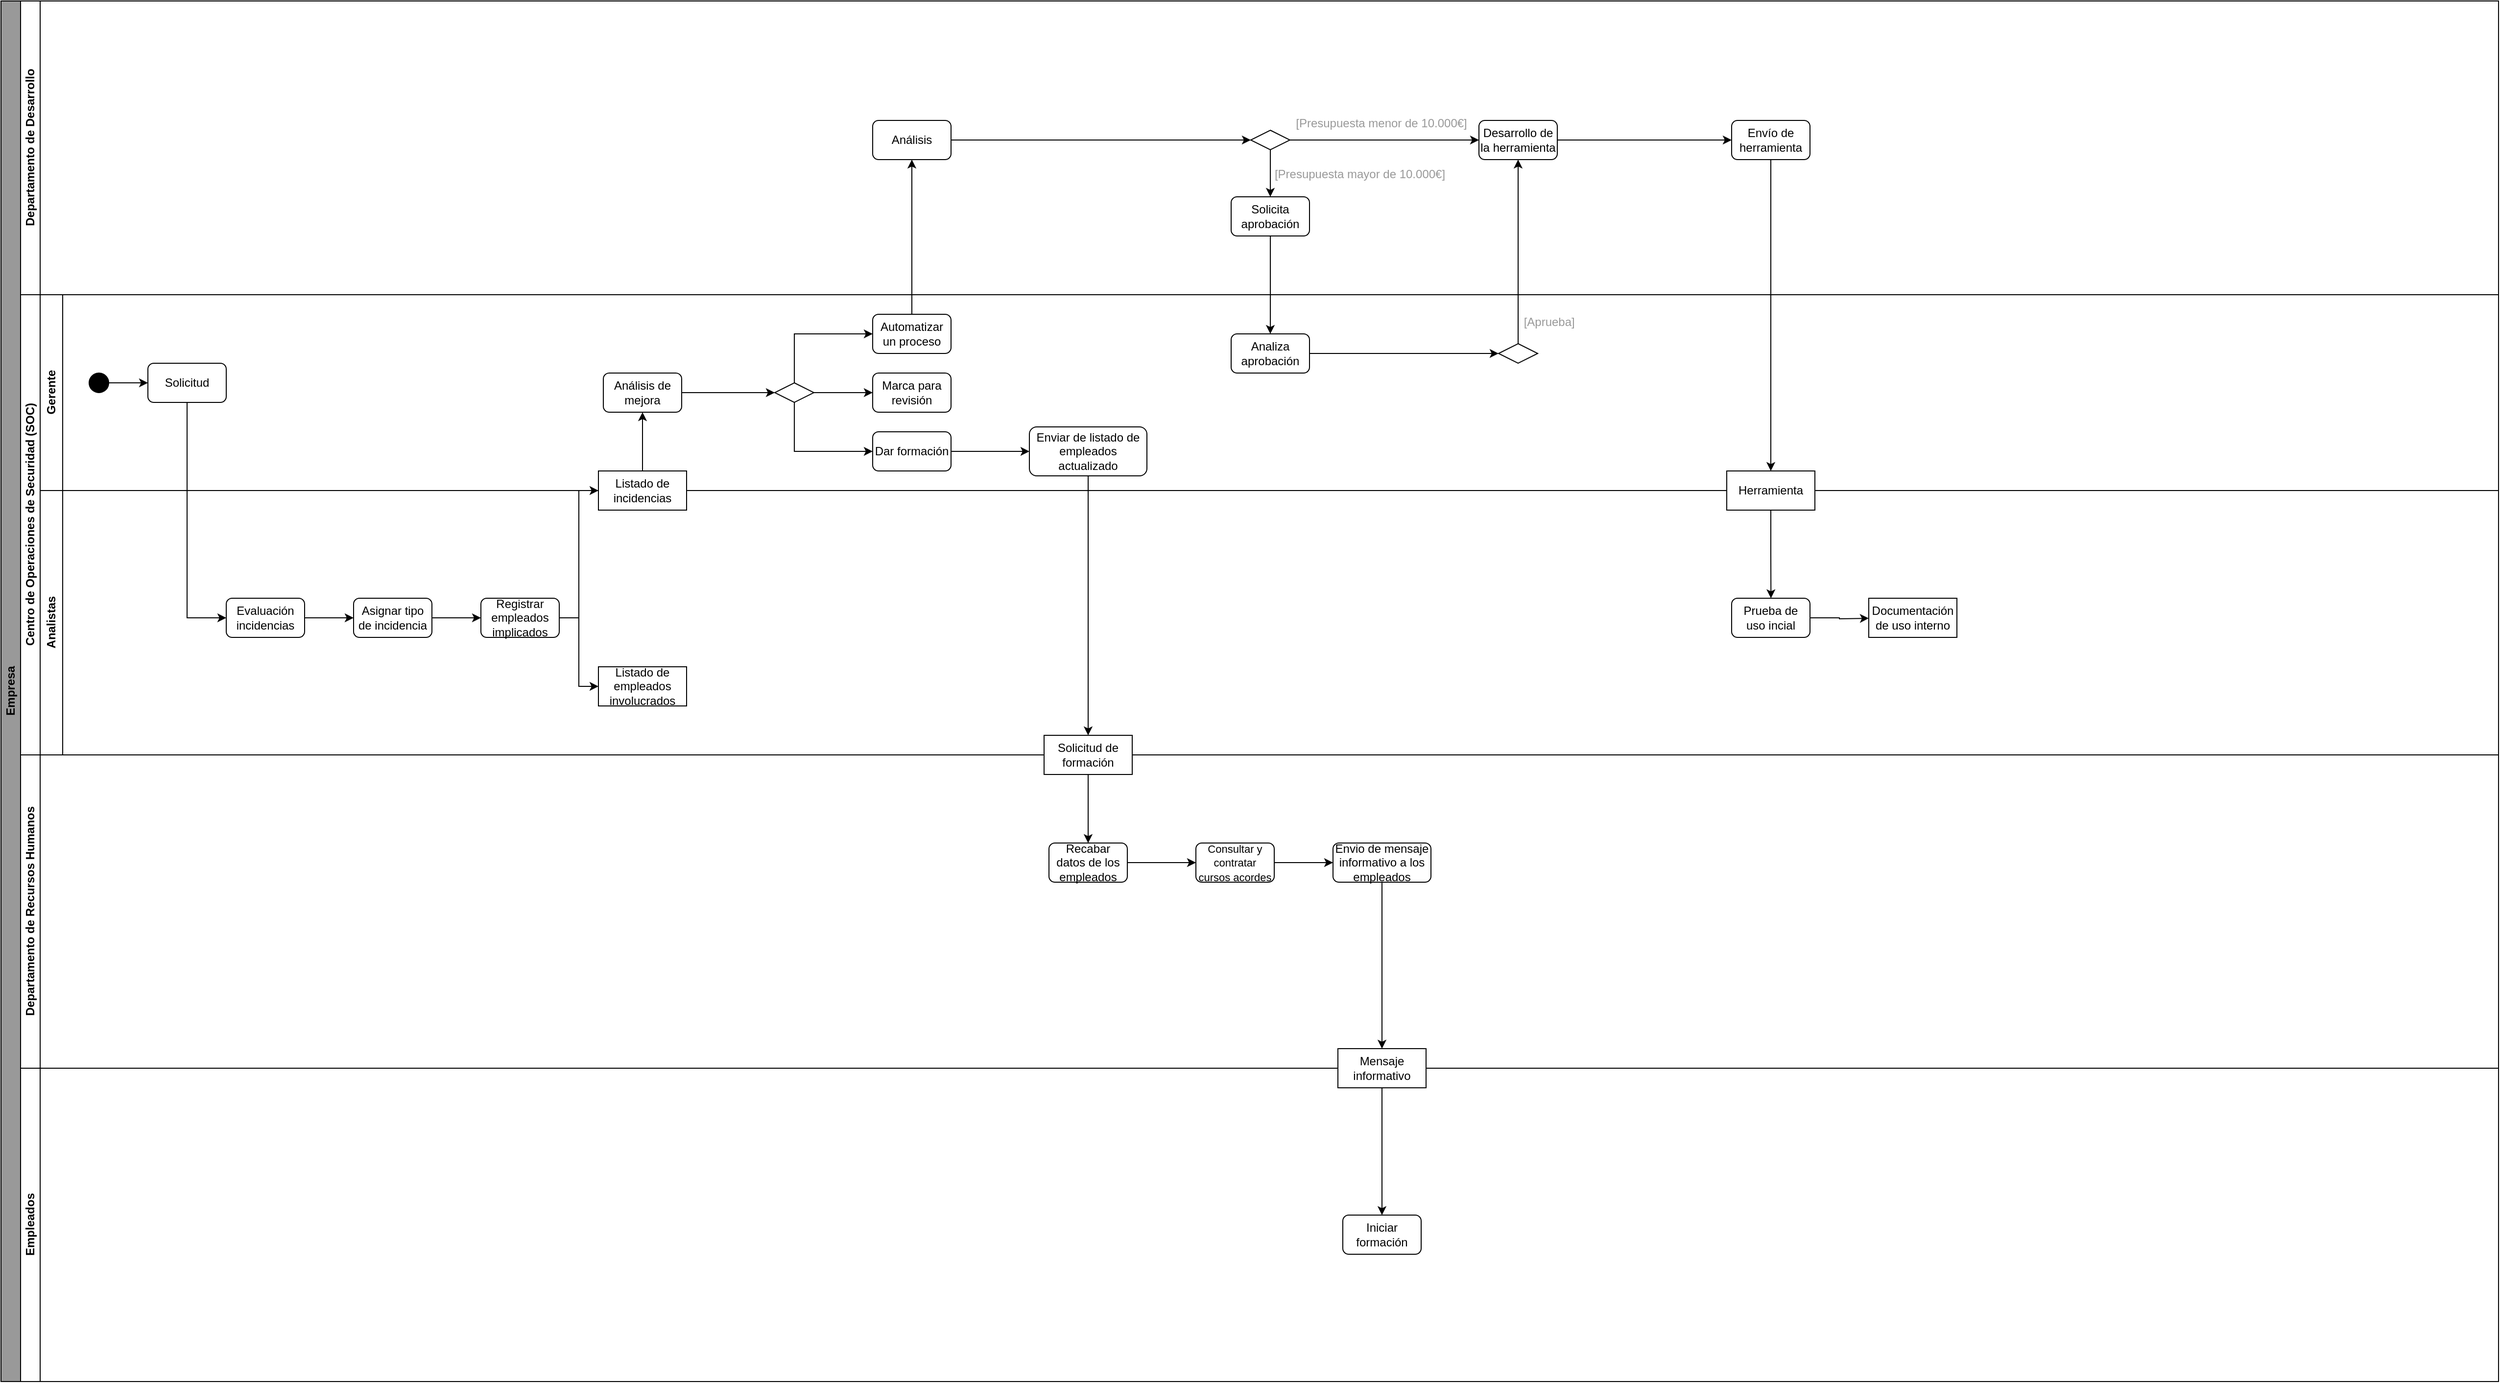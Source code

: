 <mxfile version="26.0.14">
  <diagram name="Página-1" id="V2Iqiuu2jefeKsIMrNsC">
    <mxGraphModel dx="1737" dy="-460" grid="1" gridSize="10" guides="1" tooltips="1" connect="1" arrows="1" fold="1" page="1" pageScale="1" pageWidth="850" pageHeight="1100" math="0" shadow="0">
      <root>
        <mxCell id="0" />
        <mxCell id="1" parent="0" />
        <mxCell id="dwZYhb1xAHtTYDDChcLW-22" value="Empresa" style="swimlane;childLayout=stackLayout;resizeParent=1;resizeParentMax=0;horizontal=0;startSize=20;horizontalStack=0;html=1;glass=0;fillColor=light-dark(#999999,var(--ge-dark-color, #121212));" parent="1" vertex="1">
          <mxGeometry x="483" y="2710" width="2550" height="1410" as="geometry" />
        </mxCell>
        <mxCell id="dwZYhb1xAHtTYDDChcLW-23" value="Departamento de Desarrollo" style="swimlane;startSize=20;horizontal=0;html=1;" parent="dwZYhb1xAHtTYDDChcLW-22" vertex="1">
          <mxGeometry x="20" width="2530" height="300" as="geometry" />
        </mxCell>
        <mxCell id="Ye0qZoPVvqmFJT9ewQcx-2" value="Análisis" style="rounded=1;whiteSpace=wrap;html=1;" vertex="1" parent="dwZYhb1xAHtTYDDChcLW-23">
          <mxGeometry x="870" y="122" width="80" height="40" as="geometry" />
        </mxCell>
        <mxCell id="Ye0qZoPVvqmFJT9ewQcx-38" style="edgeStyle=orthogonalEdgeStyle;rounded=0;orthogonalLoop=1;jettySize=auto;html=1;exitX=1;exitY=0.5;exitDx=0;exitDy=0;" edge="1" parent="dwZYhb1xAHtTYDDChcLW-23" source="Ye0qZoPVvqmFJT9ewQcx-12">
          <mxGeometry relative="1" as="geometry">
            <mxPoint x="1747" y="142" as="targetPoint" />
          </mxGeometry>
        </mxCell>
        <mxCell id="Ye0qZoPVvqmFJT9ewQcx-12" value="Desarrollo de la herramienta" style="rounded=1;whiteSpace=wrap;html=1;" vertex="1" parent="dwZYhb1xAHtTYDDChcLW-23">
          <mxGeometry x="1489" y="122" width="80" height="40" as="geometry" />
        </mxCell>
        <mxCell id="Ye0qZoPVvqmFJT9ewQcx-13" value="&lt;font style=&quot;color: rgb(153, 153, 153);&quot;&gt;[Presupuesta menor de 10.000€]&lt;/font&gt;" style="text;html=1;align=center;verticalAlign=middle;resizable=0;points=[];autosize=1;strokeColor=none;fillColor=none;" vertex="1" parent="dwZYhb1xAHtTYDDChcLW-23">
          <mxGeometry x="1289" y="110" width="200" height="30" as="geometry" />
        </mxCell>
        <mxCell id="Ye0qZoPVvqmFJT9ewQcx-14" value="&lt;font style=&quot;color: rgb(153, 153, 153);&quot;&gt;[Presupuesta mayor de 10.000€]&lt;/font&gt;" style="text;html=1;align=center;verticalAlign=middle;resizable=0;points=[];autosize=1;strokeColor=none;fillColor=none;" vertex="1" parent="dwZYhb1xAHtTYDDChcLW-23">
          <mxGeometry x="1267" y="162" width="200" height="30" as="geometry" />
        </mxCell>
        <mxCell id="Ye0qZoPVvqmFJT9ewQcx-10" value="Solicita aprobación" style="rounded=1;whiteSpace=wrap;html=1;" vertex="1" parent="dwZYhb1xAHtTYDDChcLW-23">
          <mxGeometry x="1236" y="200" width="80" height="40" as="geometry" />
        </mxCell>
        <mxCell id="Ye0qZoPVvqmFJT9ewQcx-39" value="Envío de herramienta" style="rounded=1;whiteSpace=wrap;html=1;" vertex="1" parent="dwZYhb1xAHtTYDDChcLW-23">
          <mxGeometry x="1747" y="122" width="80" height="40" as="geometry" />
        </mxCell>
        <mxCell id="dwZYhb1xAHtTYDDChcLW-24" value="Centro de Operaciones de Securidad (SOC)" style="swimlane;startSize=20;horizontal=0;html=1;glass=0;" parent="dwZYhb1xAHtTYDDChcLW-22" vertex="1">
          <mxGeometry x="20" y="300" width="2530" height="470" as="geometry" />
        </mxCell>
        <mxCell id="B5OsoqnMkMhix60cj1UZ-86" value="Analistas" style="swimlane;horizontal=0;whiteSpace=wrap;html=1;" parent="dwZYhb1xAHtTYDDChcLW-24" vertex="1">
          <mxGeometry x="20" y="200" width="2510" height="270" as="geometry" />
        </mxCell>
        <mxCell id="o_Q9sKbWr-3OxkOPMP5L-8" style="edgeStyle=orthogonalEdgeStyle;rounded=0;orthogonalLoop=1;jettySize=auto;html=1;exitX=1;exitY=0.5;exitDx=0;exitDy=0;entryX=0;entryY=0.5;entryDx=0;entryDy=0;" parent="B5OsoqnMkMhix60cj1UZ-86" source="dwZYhb1xAHtTYDDChcLW-29" target="o_Q9sKbWr-3OxkOPMP5L-4" edge="1">
          <mxGeometry relative="1" as="geometry" />
        </mxCell>
        <mxCell id="dwZYhb1xAHtTYDDChcLW-29" value="Evaluación incidencias" style="rounded=1;whiteSpace=wrap;html=1;" parent="B5OsoqnMkMhix60cj1UZ-86" vertex="1">
          <mxGeometry x="190" y="110" width="80" height="40" as="geometry" />
        </mxCell>
        <mxCell id="o_Q9sKbWr-3OxkOPMP5L-13" style="edgeStyle=orthogonalEdgeStyle;rounded=0;orthogonalLoop=1;jettySize=auto;html=1;exitX=1;exitY=0.5;exitDx=0;exitDy=0;entryX=0;entryY=0.5;entryDx=0;entryDy=0;" parent="B5OsoqnMkMhix60cj1UZ-86" source="o_Q9sKbWr-3OxkOPMP5L-5" target="dwZYhb1xAHtTYDDChcLW-32" edge="1">
          <mxGeometry relative="1" as="geometry" />
        </mxCell>
        <mxCell id="o_Q9sKbWr-3OxkOPMP5L-5" value="Registrar empleados implicados" style="rounded=1;whiteSpace=wrap;html=1;" parent="B5OsoqnMkMhix60cj1UZ-86" vertex="1">
          <mxGeometry x="450" y="110" width="80" height="40" as="geometry" />
        </mxCell>
        <mxCell id="o_Q9sKbWr-3OxkOPMP5L-9" style="edgeStyle=orthogonalEdgeStyle;rounded=0;orthogonalLoop=1;jettySize=auto;html=1;exitX=1;exitY=0.5;exitDx=0;exitDy=0;entryX=0;entryY=0.5;entryDx=0;entryDy=0;" parent="B5OsoqnMkMhix60cj1UZ-86" source="o_Q9sKbWr-3OxkOPMP5L-4" target="o_Q9sKbWr-3OxkOPMP5L-5" edge="1">
          <mxGeometry relative="1" as="geometry" />
        </mxCell>
        <mxCell id="o_Q9sKbWr-3OxkOPMP5L-4" value="Asignar tipo de incidencia" style="rounded=1;whiteSpace=wrap;html=1;" parent="B5OsoqnMkMhix60cj1UZ-86" vertex="1">
          <mxGeometry x="320" y="110" width="80" height="40" as="geometry" />
        </mxCell>
        <mxCell id="dwZYhb1xAHtTYDDChcLW-32" value="Listado de empleados involucrados" style="rounded=0;whiteSpace=wrap;html=1;" parent="B5OsoqnMkMhix60cj1UZ-86" vertex="1">
          <mxGeometry x="570" y="180" width="90" height="40" as="geometry" />
        </mxCell>
        <mxCell id="dwZYhb1xAHtTYDDChcLW-47" value="Solicitud de formación" style="rounded=0;whiteSpace=wrap;html=1;" parent="B5OsoqnMkMhix60cj1UZ-86" vertex="1">
          <mxGeometry x="1025" y="250" width="90" height="40" as="geometry" />
        </mxCell>
        <mxCell id="Ye0qZoPVvqmFJT9ewQcx-43" value="Listado de incidencias" style="rounded=0;whiteSpace=wrap;html=1;" vertex="1" parent="B5OsoqnMkMhix60cj1UZ-86">
          <mxGeometry x="1722" y="-20" width="90" height="40" as="geometry" />
        </mxCell>
        <mxCell id="Ye0qZoPVvqmFJT9ewQcx-44" value="Listado de incidencias" style="rounded=0;whiteSpace=wrap;html=1;" vertex="1" parent="B5OsoqnMkMhix60cj1UZ-86">
          <mxGeometry x="1722" y="-20" width="90" height="40" as="geometry" />
        </mxCell>
        <mxCell id="Ye0qZoPVvqmFJT9ewQcx-58" style="edgeStyle=orthogonalEdgeStyle;rounded=0;orthogonalLoop=1;jettySize=auto;html=1;exitX=1;exitY=0.5;exitDx=0;exitDy=0;" edge="1" parent="B5OsoqnMkMhix60cj1UZ-86" source="Ye0qZoPVvqmFJT9ewQcx-57">
          <mxGeometry relative="1" as="geometry">
            <mxPoint x="1867" y="130.455" as="targetPoint" />
          </mxGeometry>
        </mxCell>
        <mxCell id="Ye0qZoPVvqmFJT9ewQcx-57" value="Prueba de uso incial" style="rounded=1;whiteSpace=wrap;html=1;" vertex="1" parent="B5OsoqnMkMhix60cj1UZ-86">
          <mxGeometry x="1727" y="110" width="80" height="40" as="geometry" />
        </mxCell>
        <mxCell id="Ye0qZoPVvqmFJT9ewQcx-59" value="Documentación de uso interno" style="rounded=0;whiteSpace=wrap;html=1;" vertex="1" parent="B5OsoqnMkMhix60cj1UZ-86">
          <mxGeometry x="1867" y="110" width="90" height="40" as="geometry" />
        </mxCell>
        <mxCell id="o_Q9sKbWr-3OxkOPMP5L-3" style="edgeStyle=orthogonalEdgeStyle;rounded=0;orthogonalLoop=1;jettySize=auto;html=1;exitX=0.5;exitY=1;exitDx=0;exitDy=0;entryX=0;entryY=0.5;entryDx=0;entryDy=0;" parent="dwZYhb1xAHtTYDDChcLW-24" source="o_Q9sKbWr-3OxkOPMP5L-1" target="dwZYhb1xAHtTYDDChcLW-29" edge="1">
          <mxGeometry relative="1" as="geometry" />
        </mxCell>
        <mxCell id="o_Q9sKbWr-3OxkOPMP5L-12" style="edgeStyle=orthogonalEdgeStyle;rounded=0;orthogonalLoop=1;jettySize=auto;html=1;exitX=1;exitY=0.5;exitDx=0;exitDy=0;entryX=0;entryY=0.5;entryDx=0;entryDy=0;" parent="dwZYhb1xAHtTYDDChcLW-24" source="o_Q9sKbWr-3OxkOPMP5L-5" target="dwZYhb1xAHtTYDDChcLW-31" edge="1">
          <mxGeometry relative="1" as="geometry" />
        </mxCell>
        <mxCell id="B5OsoqnMkMhix60cj1UZ-84" value="Gerente" style="swimlane;horizontal=0;whiteSpace=wrap;html=1;startSize=23;" parent="dwZYhb1xAHtTYDDChcLW-24" vertex="1">
          <mxGeometry x="20" width="2510" height="200" as="geometry" />
        </mxCell>
        <mxCell id="o_Q9sKbWr-3OxkOPMP5L-2" style="edgeStyle=orthogonalEdgeStyle;rounded=0;orthogonalLoop=1;jettySize=auto;html=1;exitX=1;exitY=0.5;exitDx=0;exitDy=0;entryX=0;entryY=0.5;entryDx=0;entryDy=0;" parent="B5OsoqnMkMhix60cj1UZ-84" source="dwZYhb1xAHtTYDDChcLW-26" target="o_Q9sKbWr-3OxkOPMP5L-1" edge="1">
          <mxGeometry relative="1" as="geometry" />
        </mxCell>
        <mxCell id="dwZYhb1xAHtTYDDChcLW-26" value="" style="ellipse;fillColor=strokeColor;html=1;" parent="B5OsoqnMkMhix60cj1UZ-84" vertex="1">
          <mxGeometry x="50" y="80" width="20" height="20" as="geometry" />
        </mxCell>
        <mxCell id="o_Q9sKbWr-3OxkOPMP5L-1" value="Solicitud" style="rounded=1;whiteSpace=wrap;html=1;" parent="B5OsoqnMkMhix60cj1UZ-84" vertex="1">
          <mxGeometry x="110" y="70" width="80" height="40" as="geometry" />
        </mxCell>
        <mxCell id="o_Q9sKbWr-3OxkOPMP5L-21" style="edgeStyle=orthogonalEdgeStyle;rounded=0;orthogonalLoop=1;jettySize=auto;html=1;exitX=1;exitY=0.5;exitDx=0;exitDy=0;entryX=0;entryY=0.5;entryDx=0;entryDy=0;" parent="B5OsoqnMkMhix60cj1UZ-84" source="dwZYhb1xAHtTYDDChcLW-33" target="dwZYhb1xAHtTYDDChcLW-36" edge="1">
          <mxGeometry relative="1" as="geometry" />
        </mxCell>
        <mxCell id="dwZYhb1xAHtTYDDChcLW-33" value="Análisis de mejora&lt;span style=&quot;color: rgba(0, 0, 0, 0); font-family: monospace; font-size: 0px; text-align: start; text-wrap-mode: nowrap;&quot;&gt;%3CmxGraphModel%3E%3Croot%3E%3CmxCell%20id%3D%220%22%2F%3E%3CmxCell%20id%3D%221%22%20parent%3D%220%22%2F%3E%3CmxCell%20id%3D%222%22%20value%3D%22evaluaci%C3%B3n%20incidencias%22%20style%3D%22rounded%3D1%3BwhiteSpace%3Dwrap%3Bhtml%3D1%3B%22%20vertex%3D%221%22%20parent%3D%221%22%3E%3CmxGeometry%20x%3D%22530%22%20y%3D%223270%22%20width%3D%2280%22%20height%3D%2240%22%20as%3D%22geometry%22%2F%3E%3C%2FmxCell%3E%3C%2Froot%3E%3C%2FmxGraphModel%3E&lt;/span&gt;" style="rounded=1;whiteSpace=wrap;html=1;" parent="B5OsoqnMkMhix60cj1UZ-84" vertex="1">
          <mxGeometry x="575" y="80" width="80" height="40" as="geometry" />
        </mxCell>
        <mxCell id="o_Q9sKbWr-3OxkOPMP5L-22" style="edgeStyle=orthogonalEdgeStyle;rounded=0;orthogonalLoop=1;jettySize=auto;html=1;exitX=1;exitY=0.5;exitDx=0;exitDy=0;entryX=0;entryY=0.5;entryDx=0;entryDy=0;" parent="B5OsoqnMkMhix60cj1UZ-84" source="dwZYhb1xAHtTYDDChcLW-36" target="o_Q9sKbWr-3OxkOPMP5L-20" edge="1">
          <mxGeometry relative="1" as="geometry" />
        </mxCell>
        <mxCell id="o_Q9sKbWr-3OxkOPMP5L-23" style="edgeStyle=orthogonalEdgeStyle;rounded=0;orthogonalLoop=1;jettySize=auto;html=1;exitX=0.5;exitY=0;exitDx=0;exitDy=0;entryX=0;entryY=0.5;entryDx=0;entryDy=0;" parent="B5OsoqnMkMhix60cj1UZ-84" source="dwZYhb1xAHtTYDDChcLW-36" target="o_Q9sKbWr-3OxkOPMP5L-19" edge="1">
          <mxGeometry relative="1" as="geometry" />
        </mxCell>
        <mxCell id="o_Q9sKbWr-3OxkOPMP5L-24" style="edgeStyle=orthogonalEdgeStyle;rounded=0;orthogonalLoop=1;jettySize=auto;html=1;exitX=0.5;exitY=1;exitDx=0;exitDy=0;entryX=0;entryY=0.5;entryDx=0;entryDy=0;" parent="B5OsoqnMkMhix60cj1UZ-84" source="dwZYhb1xAHtTYDDChcLW-36" target="o_Q9sKbWr-3OxkOPMP5L-18" edge="1">
          <mxGeometry relative="1" as="geometry" />
        </mxCell>
        <mxCell id="dwZYhb1xAHtTYDDChcLW-36" value="" style="rhombus;whiteSpace=wrap;html=1;" parent="B5OsoqnMkMhix60cj1UZ-84" vertex="1">
          <mxGeometry x="750" y="90" width="40" height="20" as="geometry" />
        </mxCell>
        <mxCell id="o_Q9sKbWr-3OxkOPMP5L-14" style="edgeStyle=orthogonalEdgeStyle;rounded=0;orthogonalLoop=1;jettySize=auto;html=1;exitX=0.5;exitY=0;exitDx=0;exitDy=0;entryX=0.5;entryY=1;entryDx=0;entryDy=0;" parent="B5OsoqnMkMhix60cj1UZ-84" source="dwZYhb1xAHtTYDDChcLW-31" target="dwZYhb1xAHtTYDDChcLW-33" edge="1">
          <mxGeometry relative="1" as="geometry" />
        </mxCell>
        <mxCell id="dwZYhb1xAHtTYDDChcLW-31" value="Listado de incidencias" style="rounded=0;whiteSpace=wrap;html=1;" parent="B5OsoqnMkMhix60cj1UZ-84" vertex="1">
          <mxGeometry x="570" y="180" width="90" height="40" as="geometry" />
        </mxCell>
        <mxCell id="o_Q9sKbWr-3OxkOPMP5L-20" value="Marca para revisión" style="rounded=1;whiteSpace=wrap;html=1;" parent="B5OsoqnMkMhix60cj1UZ-84" vertex="1">
          <mxGeometry x="850" y="80" width="80" height="40" as="geometry" />
        </mxCell>
        <mxCell id="o_Q9sKbWr-3OxkOPMP5L-19" value="Automatizar un proceso" style="rounded=1;whiteSpace=wrap;html=1;" parent="B5OsoqnMkMhix60cj1UZ-84" vertex="1">
          <mxGeometry x="850" y="20" width="80" height="40" as="geometry" />
        </mxCell>
        <mxCell id="o_Q9sKbWr-3OxkOPMP5L-25" style="edgeStyle=orthogonalEdgeStyle;rounded=0;orthogonalLoop=1;jettySize=auto;html=1;exitX=1;exitY=0.5;exitDx=0;exitDy=0;entryX=0;entryY=0.5;entryDx=0;entryDy=0;" parent="B5OsoqnMkMhix60cj1UZ-84" source="o_Q9sKbWr-3OxkOPMP5L-18" target="dwZYhb1xAHtTYDDChcLW-51" edge="1">
          <mxGeometry relative="1" as="geometry" />
        </mxCell>
        <mxCell id="o_Q9sKbWr-3OxkOPMP5L-18" value="Dar formación" style="rounded=1;whiteSpace=wrap;html=1;" parent="B5OsoqnMkMhix60cj1UZ-84" vertex="1">
          <mxGeometry x="850" y="140" width="80" height="40" as="geometry" />
        </mxCell>
        <mxCell id="dwZYhb1xAHtTYDDChcLW-51" value="Enviar de listado de empleados actualizado" style="rounded=1;whiteSpace=wrap;html=1;" parent="B5OsoqnMkMhix60cj1UZ-84" vertex="1">
          <mxGeometry x="1010" y="135" width="120" height="50" as="geometry" />
        </mxCell>
        <mxCell id="Ye0qZoPVvqmFJT9ewQcx-37" value="&lt;font style=&quot;color: rgb(153, 153, 153);&quot;&gt;[Aprueba]&amp;nbsp;&lt;/font&gt;" style="text;html=1;align=center;verticalAlign=middle;resizable=0;points=[];autosize=1;strokeColor=none;fillColor=none;" vertex="1" parent="B5OsoqnMkMhix60cj1UZ-84">
          <mxGeometry x="1502" y="13" width="80" height="30" as="geometry" />
        </mxCell>
        <mxCell id="Ye0qZoPVvqmFJT9ewQcx-20" value="" style="rhombus;whiteSpace=wrap;html=1;" vertex="1" parent="B5OsoqnMkMhix60cj1UZ-84">
          <mxGeometry x="1489" y="50" width="40" height="20" as="geometry" />
        </mxCell>
        <mxCell id="Ye0qZoPVvqmFJT9ewQcx-54" style="edgeStyle=orthogonalEdgeStyle;rounded=0;orthogonalLoop=1;jettySize=auto;html=1;exitX=1;exitY=0.5;exitDx=0;exitDy=0;entryX=0;entryY=0.5;entryDx=0;entryDy=0;" edge="1" parent="B5OsoqnMkMhix60cj1UZ-84" source="Ye0qZoPVvqmFJT9ewQcx-50" target="Ye0qZoPVvqmFJT9ewQcx-20">
          <mxGeometry relative="1" as="geometry" />
        </mxCell>
        <mxCell id="Ye0qZoPVvqmFJT9ewQcx-50" value="Analiza aprobación" style="rounded=1;whiteSpace=wrap;html=1;" vertex="1" parent="B5OsoqnMkMhix60cj1UZ-84">
          <mxGeometry x="1216" y="40" width="80" height="40" as="geometry" />
        </mxCell>
        <mxCell id="o_Q9sKbWr-3OxkOPMP5L-27" style="edgeStyle=orthogonalEdgeStyle;rounded=0;orthogonalLoop=1;jettySize=auto;html=1;exitX=0.5;exitY=1;exitDx=0;exitDy=0;entryX=0.5;entryY=0;entryDx=0;entryDy=0;" parent="dwZYhb1xAHtTYDDChcLW-24" source="dwZYhb1xAHtTYDDChcLW-51" target="dwZYhb1xAHtTYDDChcLW-47" edge="1">
          <mxGeometry relative="1" as="geometry" />
        </mxCell>
        <mxCell id="dwZYhb1xAHtTYDDChcLW-34" value="Departamento de Recursos Humanos" style="swimlane;startSize=20;horizontal=0;html=1;" parent="dwZYhb1xAHtTYDDChcLW-22" vertex="1">
          <mxGeometry x="20" y="770" width="2530" height="320" as="geometry" />
        </mxCell>
        <mxCell id="o_Q9sKbWr-3OxkOPMP5L-31" style="edgeStyle=orthogonalEdgeStyle;rounded=0;orthogonalLoop=1;jettySize=auto;html=1;exitX=0.5;exitY=1;exitDx=0;exitDy=0;" parent="dwZYhb1xAHtTYDDChcLW-34" source="dwZYhb1xAHtTYDDChcLW-45" target="dwZYhb1xAHtTYDDChcLW-68" edge="1">
          <mxGeometry relative="1" as="geometry" />
        </mxCell>
        <mxCell id="dwZYhb1xAHtTYDDChcLW-45" value="Envio de mensaje informativo a los empleados" style="rounded=1;whiteSpace=wrap;html=1;" parent="dwZYhb1xAHtTYDDChcLW-34" vertex="1">
          <mxGeometry x="1340" y="90" width="100" height="40" as="geometry" />
        </mxCell>
        <mxCell id="o_Q9sKbWr-3OxkOPMP5L-30" style="edgeStyle=orthogonalEdgeStyle;rounded=0;orthogonalLoop=1;jettySize=auto;html=1;exitX=1;exitY=0.5;exitDx=0;exitDy=0;entryX=0;entryY=0.5;entryDx=0;entryDy=0;" parent="dwZYhb1xAHtTYDDChcLW-34" source="dwZYhb1xAHtTYDDChcLW-58" target="dwZYhb1xAHtTYDDChcLW-45" edge="1">
          <mxGeometry relative="1" as="geometry" />
        </mxCell>
        <mxCell id="dwZYhb1xAHtTYDDChcLW-58" value="&lt;font style=&quot;font-size: 11px;&quot;&gt;Consultar y contratar cursos acordes&lt;/font&gt;" style="rounded=1;whiteSpace=wrap;html=1;" parent="dwZYhb1xAHtTYDDChcLW-34" vertex="1">
          <mxGeometry x="1200" y="90" width="80" height="40" as="geometry" />
        </mxCell>
        <mxCell id="o_Q9sKbWr-3OxkOPMP5L-29" style="edgeStyle=orthogonalEdgeStyle;rounded=0;orthogonalLoop=1;jettySize=auto;html=1;exitX=1;exitY=0.5;exitDx=0;exitDy=0;entryX=0;entryY=0.5;entryDx=0;entryDy=0;" parent="dwZYhb1xAHtTYDDChcLW-34" source="dwZYhb1xAHtTYDDChcLW-44" target="dwZYhb1xAHtTYDDChcLW-58" edge="1">
          <mxGeometry relative="1" as="geometry" />
        </mxCell>
        <mxCell id="dwZYhb1xAHtTYDDChcLW-44" value="Recabar datos de los empleados" style="rounded=1;whiteSpace=wrap;html=1;" parent="dwZYhb1xAHtTYDDChcLW-34" vertex="1">
          <mxGeometry x="1050" y="90" width="80" height="40" as="geometry" />
        </mxCell>
        <mxCell id="dwZYhb1xAHtTYDDChcLW-71" value="Iniciar formación" style="rounded=1;whiteSpace=wrap;html=1;" parent="dwZYhb1xAHtTYDDChcLW-34" vertex="1">
          <mxGeometry x="1350" y="470" width="80" height="40" as="geometry" />
        </mxCell>
        <mxCell id="dwZYhb1xAHtTYDDChcLW-72" style="edgeStyle=orthogonalEdgeStyle;rounded=0;orthogonalLoop=1;jettySize=auto;html=1;entryX=0.5;entryY=0;entryDx=0;entryDy=0;" parent="dwZYhb1xAHtTYDDChcLW-34" source="dwZYhb1xAHtTYDDChcLW-68" target="dwZYhb1xAHtTYDDChcLW-71" edge="1">
          <mxGeometry relative="1" as="geometry" />
        </mxCell>
        <mxCell id="o_Q9sKbWr-3OxkOPMP5L-32" value="Solicitud de formación" style="rounded=0;whiteSpace=wrap;html=1;" parent="dwZYhb1xAHtTYDDChcLW-34" vertex="1">
          <mxGeometry x="1045" y="-20" width="90" height="40" as="geometry" />
        </mxCell>
        <mxCell id="dwZYhb1xAHtTYDDChcLW-68" value="Mensaje informativo" style="rounded=0;whiteSpace=wrap;html=1;fontStyle=4" parent="dwZYhb1xAHtTYDDChcLW-34" vertex="1">
          <mxGeometry x="1345" y="300" width="90" height="40" as="geometry" />
        </mxCell>
        <mxCell id="dwZYhb1xAHtTYDDChcLW-61" value="Empleados" style="swimlane;startSize=20;horizontal=0;html=1;" parent="dwZYhb1xAHtTYDDChcLW-22" vertex="1">
          <mxGeometry x="20" y="1090" width="2530" height="320" as="geometry" />
        </mxCell>
        <mxCell id="o_Q9sKbWr-3OxkOPMP5L-35" value="Mensaje informativo" style="rounded=0;whiteSpace=wrap;html=1;" parent="dwZYhb1xAHtTYDDChcLW-61" vertex="1">
          <mxGeometry x="1345" y="-20" width="90" height="40" as="geometry" />
        </mxCell>
        <mxCell id="o_Q9sKbWr-3OxkOPMP5L-28" style="edgeStyle=orthogonalEdgeStyle;rounded=0;orthogonalLoop=1;jettySize=auto;html=1;exitX=0.5;exitY=1;exitDx=0;exitDy=0;entryX=0.5;entryY=0;entryDx=0;entryDy=0;" parent="dwZYhb1xAHtTYDDChcLW-22" source="dwZYhb1xAHtTYDDChcLW-47" target="dwZYhb1xAHtTYDDChcLW-44" edge="1">
          <mxGeometry relative="1" as="geometry" />
        </mxCell>
        <mxCell id="Ye0qZoPVvqmFJT9ewQcx-16" style="edgeStyle=orthogonalEdgeStyle;rounded=0;orthogonalLoop=1;jettySize=auto;html=1;exitX=0.5;exitY=0;exitDx=0;exitDy=0;entryX=0.5;entryY=1;entryDx=0;entryDy=0;" edge="1" parent="dwZYhb1xAHtTYDDChcLW-22" source="o_Q9sKbWr-3OxkOPMP5L-19" target="Ye0qZoPVvqmFJT9ewQcx-2">
          <mxGeometry relative="1" as="geometry" />
        </mxCell>
        <mxCell id="Ye0qZoPVvqmFJT9ewQcx-41" style="edgeStyle=orthogonalEdgeStyle;rounded=0;orthogonalLoop=1;jettySize=auto;html=1;exitX=0.5;exitY=1;exitDx=0;exitDy=0;entryX=0.5;entryY=0;entryDx=0;entryDy=0;" edge="1" parent="dwZYhb1xAHtTYDDChcLW-22" source="Ye0qZoPVvqmFJT9ewQcx-39" target="Ye0qZoPVvqmFJT9ewQcx-43">
          <mxGeometry relative="1" as="geometry">
            <mxPoint x="1807" y="279" as="targetPoint" />
          </mxGeometry>
        </mxCell>
        <mxCell id="Ye0qZoPVvqmFJT9ewQcx-51" style="edgeStyle=orthogonalEdgeStyle;rounded=0;orthogonalLoop=1;jettySize=auto;html=1;exitX=0.5;exitY=1;exitDx=0;exitDy=0;entryX=0.5;entryY=0;entryDx=0;entryDy=0;" edge="1" parent="dwZYhb1xAHtTYDDChcLW-22" source="Ye0qZoPVvqmFJT9ewQcx-10" target="Ye0qZoPVvqmFJT9ewQcx-50">
          <mxGeometry relative="1" as="geometry" />
        </mxCell>
        <mxCell id="Ye0qZoPVvqmFJT9ewQcx-52" style="edgeStyle=orthogonalEdgeStyle;rounded=0;orthogonalLoop=1;jettySize=auto;html=1;exitX=0.5;exitY=0;exitDx=0;exitDy=0;entryX=0.5;entryY=1;entryDx=0;entryDy=0;" edge="1" parent="dwZYhb1xAHtTYDDChcLW-22" source="Ye0qZoPVvqmFJT9ewQcx-20" target="Ye0qZoPVvqmFJT9ewQcx-12">
          <mxGeometry relative="1" as="geometry" />
        </mxCell>
        <mxCell id="Ye0qZoPVvqmFJT9ewQcx-27" style="edgeStyle=orthogonalEdgeStyle;rounded=0;orthogonalLoop=1;jettySize=auto;html=1;exitX=1;exitY=0.5;exitDx=0;exitDy=0;entryX=0;entryY=0.5;entryDx=0;entryDy=0;" edge="1" parent="1" source="Ye0qZoPVvqmFJT9ewQcx-19" target="Ye0qZoPVvqmFJT9ewQcx-12">
          <mxGeometry relative="1" as="geometry" />
        </mxCell>
        <mxCell id="Ye0qZoPVvqmFJT9ewQcx-28" style="edgeStyle=orthogonalEdgeStyle;rounded=0;orthogonalLoop=1;jettySize=auto;html=1;exitX=0.5;exitY=1;exitDx=0;exitDy=0;entryX=0.5;entryY=0;entryDx=0;entryDy=0;" edge="1" parent="1" source="Ye0qZoPVvqmFJT9ewQcx-19" target="Ye0qZoPVvqmFJT9ewQcx-10">
          <mxGeometry relative="1" as="geometry" />
        </mxCell>
        <mxCell id="Ye0qZoPVvqmFJT9ewQcx-19" value="" style="rhombus;whiteSpace=wrap;html=1;" vertex="1" parent="1">
          <mxGeometry x="1759" y="2842" width="40" height="20" as="geometry" />
        </mxCell>
        <mxCell id="Ye0qZoPVvqmFJT9ewQcx-26" style="edgeStyle=orthogonalEdgeStyle;rounded=0;orthogonalLoop=1;jettySize=auto;html=1;exitX=1;exitY=0.5;exitDx=0;exitDy=0;entryX=0;entryY=0.5;entryDx=0;entryDy=0;" edge="1" parent="1" source="Ye0qZoPVvqmFJT9ewQcx-2" target="Ye0qZoPVvqmFJT9ewQcx-19">
          <mxGeometry relative="1" as="geometry" />
        </mxCell>
        <mxCell id="Ye0qZoPVvqmFJT9ewQcx-56" style="edgeStyle=orthogonalEdgeStyle;rounded=0;orthogonalLoop=1;jettySize=auto;html=1;exitX=0.5;exitY=1;exitDx=0;exitDy=0;" edge="1" parent="1" source="Ye0qZoPVvqmFJT9ewQcx-45">
          <mxGeometry relative="1" as="geometry">
            <mxPoint x="2290.143" y="3320" as="targetPoint" />
          </mxGeometry>
        </mxCell>
        <mxCell id="Ye0qZoPVvqmFJT9ewQcx-45" value="Herramienta" style="rounded=0;whiteSpace=wrap;html=1;" vertex="1" parent="1">
          <mxGeometry x="2245" y="3190" width="90" height="40" as="geometry" />
        </mxCell>
      </root>
    </mxGraphModel>
  </diagram>
</mxfile>
